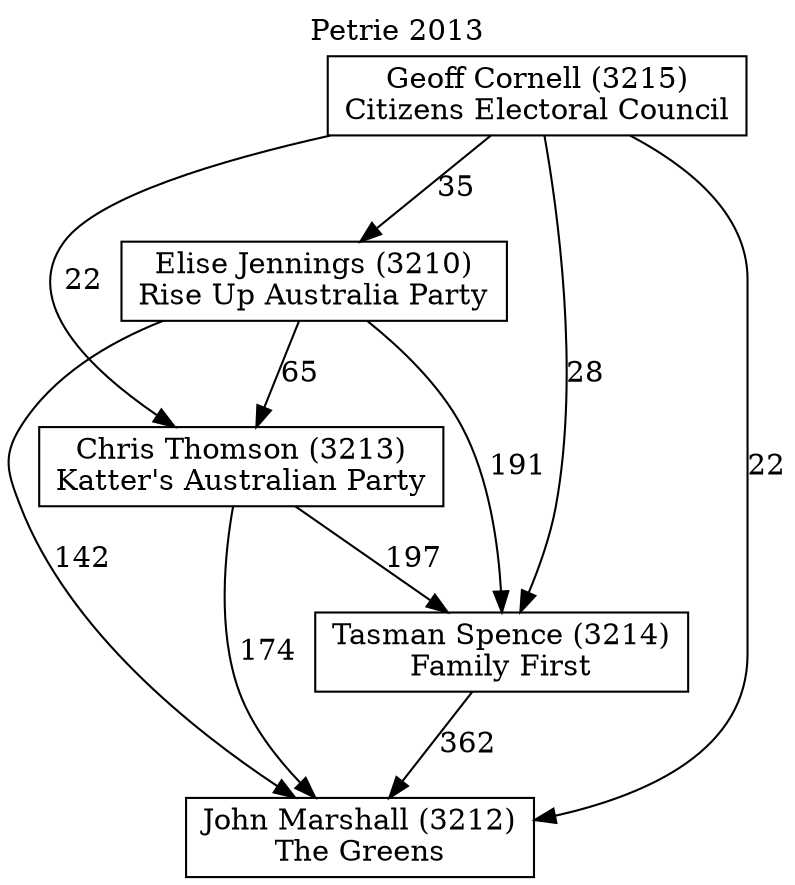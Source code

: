 // House preference flow
digraph "John Marshall (3212)_Petrie_2013" {
	graph [label="Petrie 2013" labelloc=t mclimit=10]
	node [shape=box]
	"John Marshall (3212)" [label="John Marshall (3212)
The Greens"]
	"Tasman Spence (3214)" [label="Tasman Spence (3214)
Family First"]
	"Chris Thomson (3213)" [label="Chris Thomson (3213)
Katter's Australian Party"]
	"Elise Jennings (3210)" [label="Elise Jennings (3210)
Rise Up Australia Party"]
	"Geoff Cornell (3215)" [label="Geoff Cornell (3215)
Citizens Electoral Council"]
	"John Marshall (3212)" [label="John Marshall (3212)
The Greens"]
	"Chris Thomson (3213)" [label="Chris Thomson (3213)
Katter's Australian Party"]
	"Elise Jennings (3210)" [label="Elise Jennings (3210)
Rise Up Australia Party"]
	"Geoff Cornell (3215)" [label="Geoff Cornell (3215)
Citizens Electoral Council"]
	"John Marshall (3212)" [label="John Marshall (3212)
The Greens"]
	"Elise Jennings (3210)" [label="Elise Jennings (3210)
Rise Up Australia Party"]
	"Geoff Cornell (3215)" [label="Geoff Cornell (3215)
Citizens Electoral Council"]
	"John Marshall (3212)" [label="John Marshall (3212)
The Greens"]
	"Geoff Cornell (3215)" [label="Geoff Cornell (3215)
Citizens Electoral Council"]
	"Geoff Cornell (3215)" [label="Geoff Cornell (3215)
Citizens Electoral Council"]
	"Elise Jennings (3210)" [label="Elise Jennings (3210)
Rise Up Australia Party"]
	"Geoff Cornell (3215)" [label="Geoff Cornell (3215)
Citizens Electoral Council"]
	"Geoff Cornell (3215)" [label="Geoff Cornell (3215)
Citizens Electoral Council"]
	"Chris Thomson (3213)" [label="Chris Thomson (3213)
Katter's Australian Party"]
	"Elise Jennings (3210)" [label="Elise Jennings (3210)
Rise Up Australia Party"]
	"Geoff Cornell (3215)" [label="Geoff Cornell (3215)
Citizens Electoral Council"]
	"Chris Thomson (3213)" [label="Chris Thomson (3213)
Katter's Australian Party"]
	"Geoff Cornell (3215)" [label="Geoff Cornell (3215)
Citizens Electoral Council"]
	"Geoff Cornell (3215)" [label="Geoff Cornell (3215)
Citizens Electoral Council"]
	"Elise Jennings (3210)" [label="Elise Jennings (3210)
Rise Up Australia Party"]
	"Geoff Cornell (3215)" [label="Geoff Cornell (3215)
Citizens Electoral Council"]
	"Geoff Cornell (3215)" [label="Geoff Cornell (3215)
Citizens Electoral Council"]
	"Tasman Spence (3214)" [label="Tasman Spence (3214)
Family First"]
	"Chris Thomson (3213)" [label="Chris Thomson (3213)
Katter's Australian Party"]
	"Elise Jennings (3210)" [label="Elise Jennings (3210)
Rise Up Australia Party"]
	"Geoff Cornell (3215)" [label="Geoff Cornell (3215)
Citizens Electoral Council"]
	"Tasman Spence (3214)" [label="Tasman Spence (3214)
Family First"]
	"Elise Jennings (3210)" [label="Elise Jennings (3210)
Rise Up Australia Party"]
	"Geoff Cornell (3215)" [label="Geoff Cornell (3215)
Citizens Electoral Council"]
	"Tasman Spence (3214)" [label="Tasman Spence (3214)
Family First"]
	"Geoff Cornell (3215)" [label="Geoff Cornell (3215)
Citizens Electoral Council"]
	"Geoff Cornell (3215)" [label="Geoff Cornell (3215)
Citizens Electoral Council"]
	"Elise Jennings (3210)" [label="Elise Jennings (3210)
Rise Up Australia Party"]
	"Geoff Cornell (3215)" [label="Geoff Cornell (3215)
Citizens Electoral Council"]
	"Geoff Cornell (3215)" [label="Geoff Cornell (3215)
Citizens Electoral Council"]
	"Chris Thomson (3213)" [label="Chris Thomson (3213)
Katter's Australian Party"]
	"Elise Jennings (3210)" [label="Elise Jennings (3210)
Rise Up Australia Party"]
	"Geoff Cornell (3215)" [label="Geoff Cornell (3215)
Citizens Electoral Council"]
	"Chris Thomson (3213)" [label="Chris Thomson (3213)
Katter's Australian Party"]
	"Geoff Cornell (3215)" [label="Geoff Cornell (3215)
Citizens Electoral Council"]
	"Geoff Cornell (3215)" [label="Geoff Cornell (3215)
Citizens Electoral Council"]
	"Elise Jennings (3210)" [label="Elise Jennings (3210)
Rise Up Australia Party"]
	"Geoff Cornell (3215)" [label="Geoff Cornell (3215)
Citizens Electoral Council"]
	"Geoff Cornell (3215)" [label="Geoff Cornell (3215)
Citizens Electoral Council"]
	"Tasman Spence (3214)" -> "John Marshall (3212)" [label=362]
	"Chris Thomson (3213)" -> "Tasman Spence (3214)" [label=197]
	"Elise Jennings (3210)" -> "Chris Thomson (3213)" [label=65]
	"Geoff Cornell (3215)" -> "Elise Jennings (3210)" [label=35]
	"Chris Thomson (3213)" -> "John Marshall (3212)" [label=174]
	"Elise Jennings (3210)" -> "John Marshall (3212)" [label=142]
	"Geoff Cornell (3215)" -> "John Marshall (3212)" [label=22]
	"Geoff Cornell (3215)" -> "Chris Thomson (3213)" [label=22]
	"Elise Jennings (3210)" -> "Tasman Spence (3214)" [label=191]
	"Geoff Cornell (3215)" -> "Tasman Spence (3214)" [label=28]
}
